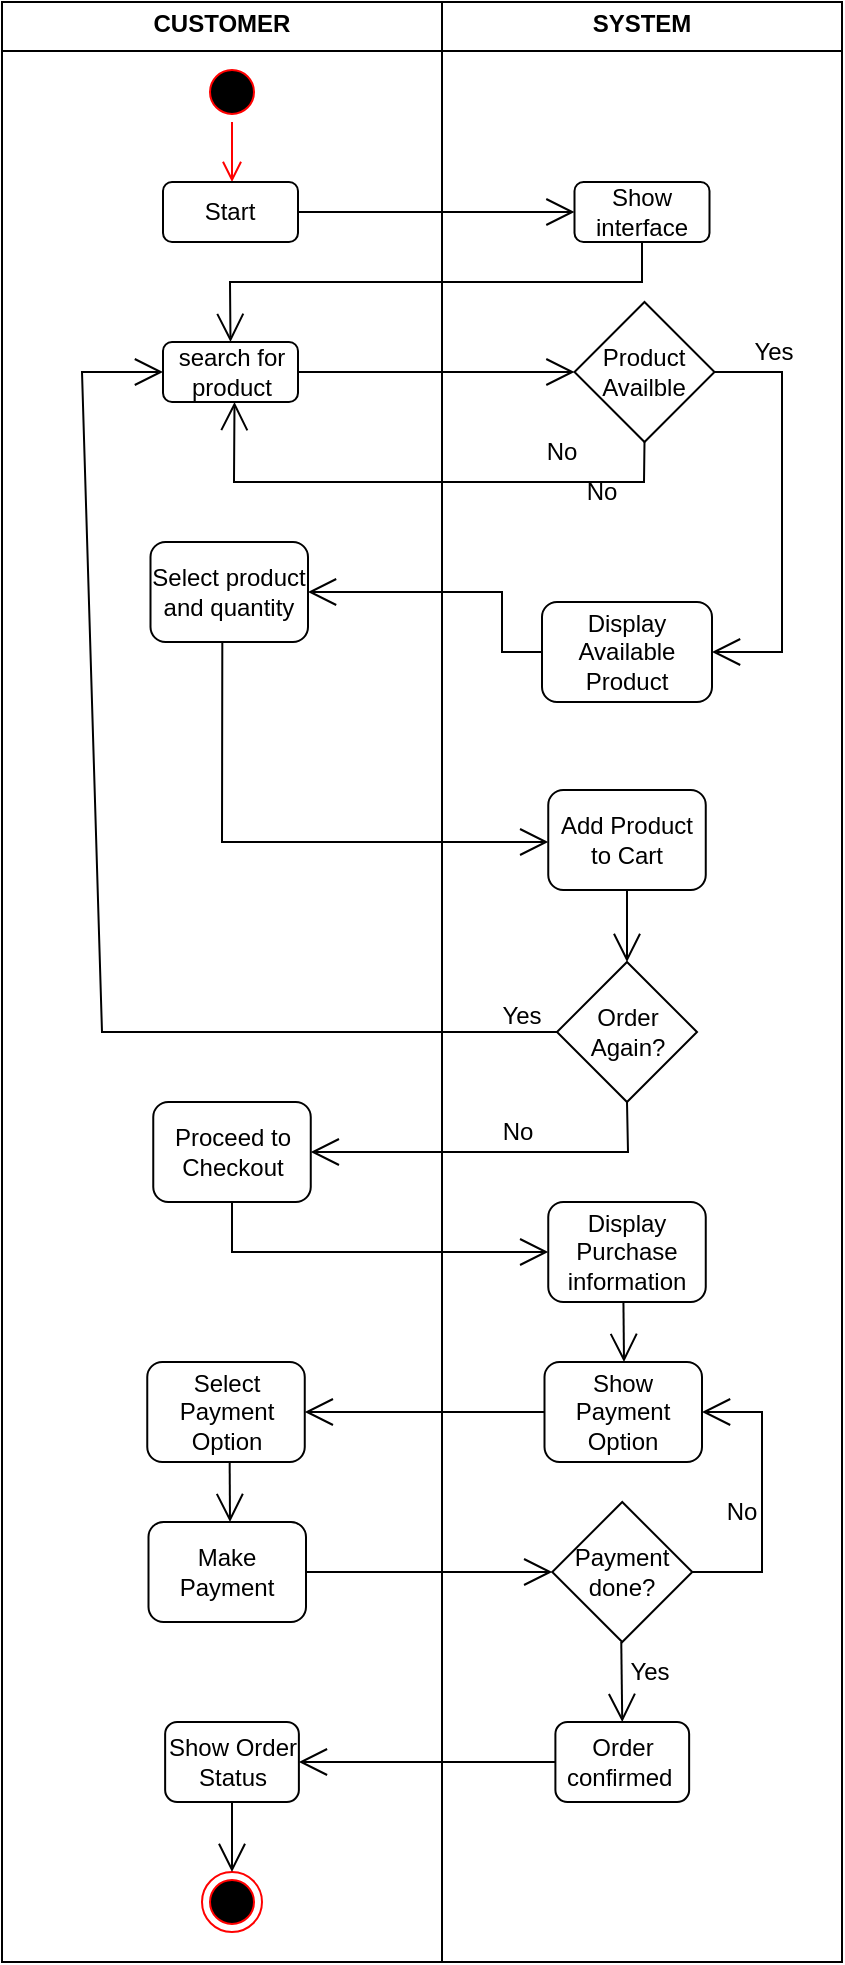 <mxfile version="24.7.7">
  <diagram name="Page-1" id="0tDWTy93jnOJprLxZmwF">
    <mxGraphModel grid="1" page="1" gridSize="10" guides="1" tooltips="1" connect="1" arrows="1" fold="1" pageScale="1" pageWidth="850" pageHeight="1100" math="0" shadow="0">
      <root>
        <mxCell id="0" />
        <mxCell id="1" parent="0" />
        <mxCell id="XQm2vaN1HJOsB2WM8zEt-5" value="&lt;p style=&quot;margin:0px;margin-top:4px;text-align:center;&quot;&gt;&lt;b&gt;CUSTOMER&lt;/b&gt;&lt;/p&gt;&lt;hr size=&quot;1&quot; style=&quot;border-style:solid;&quot;&gt;&lt;div style=&quot;height:2px;&quot;&gt;&lt;/div&gt;" style="verticalAlign=top;align=left;overflow=fill;html=1;whiteSpace=wrap;" vertex="1" parent="1">
          <mxGeometry x="190" y="20" width="220" height="980" as="geometry" />
        </mxCell>
        <mxCell id="XQm2vaN1HJOsB2WM8zEt-6" value="&lt;p style=&quot;margin:0px;margin-top:4px;text-align:center;&quot;&gt;&lt;b&gt;SYSTEM&lt;/b&gt;&lt;/p&gt;&lt;hr size=&quot;1&quot; style=&quot;border-style:solid;&quot;&gt;&lt;div style=&quot;height:2px;&quot;&gt;&lt;/div&gt;" style="verticalAlign=top;align=left;overflow=fill;html=1;whiteSpace=wrap;" vertex="1" parent="1">
          <mxGeometry x="410" y="20" width="200" height="980" as="geometry" />
        </mxCell>
        <mxCell id="XQm2vaN1HJOsB2WM8zEt-7" value="" style="ellipse;html=1;shape=startState;fillColor=#000000;strokeColor=#ff0000;" vertex="1" parent="1">
          <mxGeometry x="290" y="50" width="30" height="30" as="geometry" />
        </mxCell>
        <mxCell id="XQm2vaN1HJOsB2WM8zEt-8" value="" style="edgeStyle=orthogonalEdgeStyle;html=1;verticalAlign=bottom;endArrow=open;endSize=8;strokeColor=#ff0000;rounded=0;" edge="1" parent="1" source="XQm2vaN1HJOsB2WM8zEt-7">
          <mxGeometry relative="1" as="geometry">
            <mxPoint x="305" y="110" as="targetPoint" />
          </mxGeometry>
        </mxCell>
        <mxCell id="XQm2vaN1HJOsB2WM8zEt-9" value="" style="rounded=1;whiteSpace=wrap;html=1;" vertex="1" parent="1">
          <mxGeometry x="270.5" y="110" width="67.5" height="30" as="geometry" />
        </mxCell>
        <mxCell id="XQm2vaN1HJOsB2WM8zEt-10" value="" style="rounded=1;whiteSpace=wrap;html=1;" vertex="1" parent="1">
          <mxGeometry x="476.25" y="110" width="67.5" height="30" as="geometry" />
        </mxCell>
        <mxCell id="XQm2vaN1HJOsB2WM8zEt-11" value="search for product" style="rounded=1;whiteSpace=wrap;html=1;" vertex="1" parent="1">
          <mxGeometry x="270.5" y="190" width="67.5" height="30" as="geometry" />
        </mxCell>
        <mxCell id="XQm2vaN1HJOsB2WM8zEt-12" value="Product Availble" style="rhombus;whiteSpace=wrap;html=1;" vertex="1" parent="1">
          <mxGeometry x="476.25" y="170" width="70" height="70" as="geometry" />
        </mxCell>
        <mxCell id="XQm2vaN1HJOsB2WM8zEt-13" value="Display Available Product" style="rounded=1;whiteSpace=wrap;html=1;" vertex="1" parent="1">
          <mxGeometry x="460" y="320" width="85" height="50" as="geometry" />
        </mxCell>
        <mxCell id="XQm2vaN1HJOsB2WM8zEt-14" value="Select product and quantity" style="rounded=1;whiteSpace=wrap;html=1;" vertex="1" parent="1">
          <mxGeometry x="264.25" y="290" width="78.75" height="50" as="geometry" />
        </mxCell>
        <mxCell id="XQm2vaN1HJOsB2WM8zEt-15" value="Start" style="text;html=1;align=center;verticalAlign=middle;whiteSpace=wrap;rounded=0;" vertex="1" parent="1">
          <mxGeometry x="274.25" y="110" width="60" height="30" as="geometry" />
        </mxCell>
        <mxCell id="XQm2vaN1HJOsB2WM8zEt-16" value="Show interface&lt;span style=&quot;color: rgba(0, 0, 0, 0); font-family: monospace; font-size: 0px; text-align: start; text-wrap: nowrap;&quot;&gt;%3CmxGraphModel%3E%3Croot%3E%3CmxCell%20id%3D%220%22%2F%3E%3CmxCell%20id%3D%221%22%20parent%3D%220%22%2F%3E%3CmxCell%20id%3D%222%22%20value%3D%22Start%22%20style%3D%22text%3Bhtml%3D1%3Balign%3Dcenter%3BverticalAlign%3Dmiddle%3BwhiteSpace%3Dwrap%3Brounded%3D0%3B%22%20vertex%3D%221%22%20parent%3D%221%22%3E%3CmxGeometry%20x%3D%22280%22%20y%3D%22550%22%20width%3D%2260%22%20height%3D%2230%22%20as%3D%22geometry%22%2F%3E%3C%2FmxCell%3E%3C%2Froot%3E%3C%2FmxGraphModel%3E&lt;/span&gt;" style="text;html=1;align=center;verticalAlign=middle;whiteSpace=wrap;rounded=0;" vertex="1" parent="1">
          <mxGeometry x="480" y="110" width="60" height="30" as="geometry" />
        </mxCell>
        <mxCell id="XQm2vaN1HJOsB2WM8zEt-18" value="" style="endArrow=open;endFill=1;endSize=12;html=1;rounded=0;exitX=1;exitY=0.5;exitDx=0;exitDy=0;entryX=0;entryY=0.5;entryDx=0;entryDy=0;" edge="1" parent="1" source="XQm2vaN1HJOsB2WM8zEt-9" target="XQm2vaN1HJOsB2WM8zEt-10">
          <mxGeometry width="160" relative="1" as="geometry">
            <mxPoint x="240" y="410" as="sourcePoint" />
            <mxPoint x="400" y="410" as="targetPoint" />
          </mxGeometry>
        </mxCell>
        <mxCell id="XQm2vaN1HJOsB2WM8zEt-27" value="" style="endArrow=open;endFill=1;endSize=12;html=1;rounded=0;exitX=0.5;exitY=1;exitDx=0;exitDy=0;entryX=0.5;entryY=0;entryDx=0;entryDy=0;" edge="1" parent="1" source="XQm2vaN1HJOsB2WM8zEt-16" target="XQm2vaN1HJOsB2WM8zEt-11">
          <mxGeometry width="160" relative="1" as="geometry">
            <mxPoint x="510" y="140" as="sourcePoint" />
            <mxPoint x="304" y="190" as="targetPoint" />
            <Array as="points">
              <mxPoint x="510" y="160" />
              <mxPoint x="304" y="160" />
            </Array>
          </mxGeometry>
        </mxCell>
        <mxCell id="XQm2vaN1HJOsB2WM8zEt-30" value="" style="endArrow=open;endFill=1;endSize=12;html=1;rounded=0;exitX=1;exitY=0.5;exitDx=0;exitDy=0;entryX=0;entryY=0.5;entryDx=0;entryDy=0;" edge="1" parent="1" source="XQm2vaN1HJOsB2WM8zEt-11" target="XQm2vaN1HJOsB2WM8zEt-12">
          <mxGeometry width="160" relative="1" as="geometry">
            <mxPoint x="348" y="135" as="sourcePoint" />
            <mxPoint x="486" y="135" as="targetPoint" />
          </mxGeometry>
        </mxCell>
        <mxCell id="XQm2vaN1HJOsB2WM8zEt-35" value="" style="endArrow=open;endFill=1;endSize=12;html=1;rounded=0;exitX=0.5;exitY=1;exitDx=0;exitDy=0;entryX=0.5;entryY=1;entryDx=0;entryDy=0;" edge="1" parent="1" source="XQm2vaN1HJOsB2WM8zEt-12">
          <mxGeometry width="160" relative="1" as="geometry">
            <mxPoint x="513.25" y="240" as="sourcePoint" />
            <mxPoint x="306.25" y="220" as="targetPoint" />
            <Array as="points">
              <mxPoint x="511" y="260" />
              <mxPoint x="306" y="260" />
            </Array>
          </mxGeometry>
        </mxCell>
        <mxCell id="XQm2vaN1HJOsB2WM8zEt-39" value="" style="endArrow=open;endFill=1;endSize=12;html=1;rounded=0;exitX=1;exitY=0.5;exitDx=0;exitDy=0;entryX=1;entryY=0.5;entryDx=0;entryDy=0;" edge="1" parent="1" source="XQm2vaN1HJOsB2WM8zEt-12" target="XQm2vaN1HJOsB2WM8zEt-13">
          <mxGeometry width="160" relative="1" as="geometry">
            <mxPoint x="348" y="135" as="sourcePoint" />
            <mxPoint x="486" y="135" as="targetPoint" />
            <Array as="points">
              <mxPoint x="580" y="205" />
              <mxPoint x="580" y="345" />
            </Array>
          </mxGeometry>
        </mxCell>
        <mxCell id="XQm2vaN1HJOsB2WM8zEt-40" value="" style="endArrow=open;endFill=1;endSize=12;html=1;rounded=0;exitX=0;exitY=0.5;exitDx=0;exitDy=0;entryX=1;entryY=0.5;entryDx=0;entryDy=0;" edge="1" parent="1" source="XQm2vaN1HJOsB2WM8zEt-13" target="XQm2vaN1HJOsB2WM8zEt-14">
          <mxGeometry width="160" relative="1" as="geometry">
            <mxPoint x="348" y="135" as="sourcePoint" />
            <mxPoint x="486" y="135" as="targetPoint" />
            <Array as="points">
              <mxPoint x="440" y="345" />
              <mxPoint x="440" y="315" />
              <mxPoint x="370" y="315" />
            </Array>
          </mxGeometry>
        </mxCell>
        <mxCell id="XQm2vaN1HJOsB2WM8zEt-41" value="Add Product to Cart" style="rounded=1;whiteSpace=wrap;html=1;" vertex="1" parent="1">
          <mxGeometry x="463.13" y="414" width="78.75" height="50" as="geometry" />
        </mxCell>
        <mxCell id="XQm2vaN1HJOsB2WM8zEt-42" value="" style="endArrow=open;endFill=1;endSize=12;html=1;rounded=0;exitX=0.456;exitY=0.996;exitDx=0;exitDy=0;entryX=0;entryY=0.5;entryDx=0;entryDy=0;exitPerimeter=0;" edge="1" parent="1" source="XQm2vaN1HJOsB2WM8zEt-14">
          <mxGeometry width="160" relative="1" as="geometry">
            <mxPoint x="325.13" y="440" as="sourcePoint" />
            <mxPoint x="463.13" y="440" as="targetPoint" />
            <Array as="points">
              <mxPoint x="300" y="440" />
            </Array>
          </mxGeometry>
        </mxCell>
        <mxCell id="XQm2vaN1HJOsB2WM8zEt-43" value="Order Again?" style="rhombus;whiteSpace=wrap;html=1;" vertex="1" parent="1">
          <mxGeometry x="467.5" y="500" width="70" height="70" as="geometry" />
        </mxCell>
        <mxCell id="XQm2vaN1HJOsB2WM8zEt-44" value="" style="endArrow=open;endFill=1;endSize=12;html=1;rounded=0;exitX=0.5;exitY=1;exitDx=0;exitDy=0;entryX=0.5;entryY=0;entryDx=0;entryDy=0;" edge="1" parent="1" source="XQm2vaN1HJOsB2WM8zEt-41" target="XQm2vaN1HJOsB2WM8zEt-43">
          <mxGeometry width="160" relative="1" as="geometry">
            <mxPoint x="280" y="520" as="sourcePoint" />
            <mxPoint x="418" y="520" as="targetPoint" />
          </mxGeometry>
        </mxCell>
        <mxCell id="XQm2vaN1HJOsB2WM8zEt-46" value="Proceed to Checkout" style="rounded=1;whiteSpace=wrap;html=1;" vertex="1" parent="1">
          <mxGeometry x="265.63" y="570" width="78.75" height="50" as="geometry" />
        </mxCell>
        <mxCell id="XQm2vaN1HJOsB2WM8zEt-47" value="" style="endArrow=open;endFill=1;endSize=12;html=1;rounded=0;exitX=0.5;exitY=1;exitDx=0;exitDy=0;entryX=1;entryY=0.5;entryDx=0;entryDy=0;" edge="1" parent="1" source="XQm2vaN1HJOsB2WM8zEt-43" target="XQm2vaN1HJOsB2WM8zEt-46">
          <mxGeometry width="160" relative="1" as="geometry">
            <mxPoint x="513" y="474" as="sourcePoint" />
            <mxPoint x="513" y="510" as="targetPoint" />
            <Array as="points">
              <mxPoint x="503" y="595" />
            </Array>
          </mxGeometry>
        </mxCell>
        <mxCell id="XQm2vaN1HJOsB2WM8zEt-48" value="Display Purchase information" style="rounded=1;whiteSpace=wrap;html=1;" vertex="1" parent="1">
          <mxGeometry x="463.13" y="620" width="78.75" height="50" as="geometry" />
        </mxCell>
        <mxCell id="XQm2vaN1HJOsB2WM8zEt-49" value="" style="endArrow=open;endFill=1;endSize=12;html=1;rounded=0;exitX=0.5;exitY=1;exitDx=0;exitDy=0;entryX=0;entryY=0.5;entryDx=0;entryDy=0;" edge="1" parent="1" source="XQm2vaN1HJOsB2WM8zEt-46" target="XQm2vaN1HJOsB2WM8zEt-48">
          <mxGeometry width="160" relative="1" as="geometry">
            <mxPoint x="304.37" y="635" as="sourcePoint" />
            <mxPoint x="467.5" y="735" as="targetPoint" />
            <Array as="points">
              <mxPoint x="305" y="645" />
            </Array>
          </mxGeometry>
        </mxCell>
        <mxCell id="XQm2vaN1HJOsB2WM8zEt-50" value="Select Payment Option" style="rounded=1;whiteSpace=wrap;html=1;" vertex="1" parent="1">
          <mxGeometry x="262.63" y="700" width="78.75" height="50" as="geometry" />
        </mxCell>
        <mxCell id="XQm2vaN1HJOsB2WM8zEt-52" value="Make Payment" style="rounded=1;whiteSpace=wrap;html=1;" vertex="1" parent="1">
          <mxGeometry x="263.25" y="780" width="78.75" height="50" as="geometry" />
        </mxCell>
        <mxCell id="XQm2vaN1HJOsB2WM8zEt-54" value="Order confirmed&amp;nbsp;" style="rounded=1;whiteSpace=wrap;html=1;" vertex="1" parent="1">
          <mxGeometry x="466.7" y="880" width="66.87" height="40" as="geometry" />
        </mxCell>
        <mxCell id="XQm2vaN1HJOsB2WM8zEt-57" value="Show Payment Option" style="rounded=1;whiteSpace=wrap;html=1;" vertex="1" parent="1">
          <mxGeometry x="461.25" y="700" width="78.75" height="50" as="geometry" />
        </mxCell>
        <mxCell id="XQm2vaN1HJOsB2WM8zEt-61" value="" style="endArrow=open;endFill=1;endSize=12;html=1;rounded=0;exitX=0.5;exitY=1;exitDx=0;exitDy=0;" edge="1" parent="1">
          <mxGeometry width="160" relative="1" as="geometry">
            <mxPoint x="500.72" y="670" as="sourcePoint" />
            <mxPoint x="501" y="700" as="targetPoint" />
          </mxGeometry>
        </mxCell>
        <mxCell id="XQm2vaN1HJOsB2WM8zEt-62" value="" style="endArrow=open;endFill=1;endSize=12;html=1;rounded=0;exitX=0;exitY=0.5;exitDx=0;exitDy=0;entryX=1;entryY=0.5;entryDx=0;entryDy=0;" edge="1" parent="1" source="XQm2vaN1HJOsB2WM8zEt-57" target="XQm2vaN1HJOsB2WM8zEt-50">
          <mxGeometry width="160" relative="1" as="geometry">
            <mxPoint x="523" y="484" as="sourcePoint" />
            <mxPoint x="523" y="520" as="targetPoint" />
          </mxGeometry>
        </mxCell>
        <mxCell id="XQm2vaN1HJOsB2WM8zEt-68" value="" style="endArrow=open;endFill=1;endSize=12;html=1;rounded=0;exitX=0.5;exitY=1;exitDx=0;exitDy=0;" edge="1" parent="1">
          <mxGeometry width="160" relative="1" as="geometry">
            <mxPoint x="303.83" y="750" as="sourcePoint" />
            <mxPoint x="304" y="780" as="targetPoint" />
          </mxGeometry>
        </mxCell>
        <mxCell id="XQm2vaN1HJOsB2WM8zEt-70" value="Payment done?" style="rhombus;whiteSpace=wrap;html=1;" vertex="1" parent="1">
          <mxGeometry x="465.13" y="770" width="70" height="70" as="geometry" />
        </mxCell>
        <mxCell id="XQm2vaN1HJOsB2WM8zEt-71" value="" style="endArrow=open;endFill=1;endSize=12;html=1;rounded=0;exitX=1;exitY=0.5;exitDx=0;exitDy=0;entryX=0;entryY=0.5;entryDx=0;entryDy=0;" edge="1" parent="1" source="XQm2vaN1HJOsB2WM8zEt-52" target="XQm2vaN1HJOsB2WM8zEt-70">
          <mxGeometry width="160" relative="1" as="geometry">
            <mxPoint x="313.83" y="760" as="sourcePoint" />
            <mxPoint x="314" y="790" as="targetPoint" />
          </mxGeometry>
        </mxCell>
        <mxCell id="XQm2vaN1HJOsB2WM8zEt-74" value="" style="endArrow=open;endFill=1;endSize=12;html=1;rounded=0;exitX=1;exitY=0.5;exitDx=0;exitDy=0;entryX=1;entryY=0.5;entryDx=0;entryDy=0;" edge="1" parent="1" source="XQm2vaN1HJOsB2WM8zEt-70" target="XQm2vaN1HJOsB2WM8zEt-57">
          <mxGeometry width="160" relative="1" as="geometry">
            <mxPoint x="510" y="780" as="sourcePoint" />
            <mxPoint x="511" y="760" as="targetPoint" />
            <Array as="points">
              <mxPoint x="570" y="805" />
              <mxPoint x="570" y="725" />
            </Array>
          </mxGeometry>
        </mxCell>
        <mxCell id="XQm2vaN1HJOsB2WM8zEt-75" value="" style="endArrow=open;endFill=1;endSize=12;html=1;rounded=0;exitX=0.5;exitY=1;exitDx=0;exitDy=0;entryX=0.5;entryY=0;entryDx=0;entryDy=0;" edge="1" parent="1" target="XQm2vaN1HJOsB2WM8zEt-54">
          <mxGeometry width="160" relative="1" as="geometry">
            <mxPoint x="499.63" y="840" as="sourcePoint" />
            <mxPoint x="499.91" y="870" as="targetPoint" />
          </mxGeometry>
        </mxCell>
        <mxCell id="XQm2vaN1HJOsB2WM8zEt-76" value="Show Order Status" style="rounded=1;whiteSpace=wrap;html=1;" vertex="1" parent="1">
          <mxGeometry x="271.57" y="880" width="66.87" height="40" as="geometry" />
        </mxCell>
        <mxCell id="XQm2vaN1HJOsB2WM8zEt-77" value="" style="endArrow=open;endFill=1;endSize=12;html=1;rounded=0;exitX=0;exitY=0.5;exitDx=0;exitDy=0;entryX=1;entryY=0.5;entryDx=0;entryDy=0;" edge="1" parent="1" source="XQm2vaN1HJOsB2WM8zEt-54" target="XQm2vaN1HJOsB2WM8zEt-76">
          <mxGeometry width="160" relative="1" as="geometry">
            <mxPoint x="509.63" y="850" as="sourcePoint" />
            <mxPoint x="510" y="890" as="targetPoint" />
          </mxGeometry>
        </mxCell>
        <mxCell id="XQm2vaN1HJOsB2WM8zEt-78" value="" style="ellipse;html=1;shape=endState;fillColor=#000000;strokeColor=#ff0000;" vertex="1" parent="1">
          <mxGeometry x="290" y="955" width="30" height="30" as="geometry" />
        </mxCell>
        <mxCell id="XQm2vaN1HJOsB2WM8zEt-79" value="" style="endArrow=open;endFill=1;endSize=12;html=1;rounded=0;exitX=0.5;exitY=1;exitDx=0;exitDy=0;entryX=0.5;entryY=0;entryDx=0;entryDy=0;" edge="1" parent="1" source="XQm2vaN1HJOsB2WM8zEt-76" target="XQm2vaN1HJOsB2WM8zEt-78">
          <mxGeometry width="160" relative="1" as="geometry">
            <mxPoint x="509.63" y="850" as="sourcePoint" />
            <mxPoint x="510" y="890" as="targetPoint" />
          </mxGeometry>
        </mxCell>
        <mxCell id="XQm2vaN1HJOsB2WM8zEt-80" value="No" style="text;html=1;align=center;verticalAlign=middle;whiteSpace=wrap;rounded=0;" vertex="1" parent="1">
          <mxGeometry x="440" y="230" width="60" height="30" as="geometry" />
        </mxCell>
        <mxCell id="XQm2vaN1HJOsB2WM8zEt-82" value="Yes" style="text;html=1;align=center;verticalAlign=middle;whiteSpace=wrap;rounded=0;" vertex="1" parent="1">
          <mxGeometry x="546.25" y="180" width="60" height="30" as="geometry" />
        </mxCell>
        <mxCell id="XQm2vaN1HJOsB2WM8zEt-83" value="Yes" style="text;html=1;align=center;verticalAlign=middle;whiteSpace=wrap;rounded=0;" vertex="1" parent="1">
          <mxGeometry x="420" y="512" width="60" height="30" as="geometry" />
        </mxCell>
        <mxCell id="XQm2vaN1HJOsB2WM8zEt-84" value="No" style="text;html=1;align=center;verticalAlign=middle;whiteSpace=wrap;rounded=0;" vertex="1" parent="1">
          <mxGeometry x="460" y="250" width="60" height="30" as="geometry" />
        </mxCell>
        <mxCell id="XQm2vaN1HJOsB2WM8zEt-86" value="No" style="text;html=1;align=center;verticalAlign=middle;whiteSpace=wrap;rounded=0;" vertex="1" parent="1">
          <mxGeometry x="418" y="570" width="60" height="30" as="geometry" />
        </mxCell>
        <mxCell id="XQm2vaN1HJOsB2WM8zEt-87" value="No" style="text;html=1;align=center;verticalAlign=middle;whiteSpace=wrap;rounded=0;" vertex="1" parent="1">
          <mxGeometry x="530" y="760" width="60" height="30" as="geometry" />
        </mxCell>
        <mxCell id="XQm2vaN1HJOsB2WM8zEt-88" value="Yes" style="text;html=1;align=center;verticalAlign=middle;whiteSpace=wrap;rounded=0;" vertex="1" parent="1">
          <mxGeometry x="483.75" y="840" width="60" height="30" as="geometry" />
        </mxCell>
        <mxCell id="HFTEXti-CHnC_BHoYLUk-1" value="" style="endArrow=open;endFill=1;endSize=12;html=1;rounded=0;exitX=0;exitY=0.5;exitDx=0;exitDy=0;entryX=0;entryY=0.5;entryDx=0;entryDy=0;" edge="1" parent="1" source="XQm2vaN1HJOsB2WM8zEt-43" target="XQm2vaN1HJOsB2WM8zEt-11">
          <mxGeometry width="160" relative="1" as="geometry">
            <mxPoint x="468" y="535" as="sourcePoint" />
            <mxPoint x="240" y="200" as="targetPoint" />
            <Array as="points">
              <mxPoint x="240" y="535" />
              <mxPoint x="230" y="205" />
            </Array>
          </mxGeometry>
        </mxCell>
      </root>
    </mxGraphModel>
  </diagram>
</mxfile>
